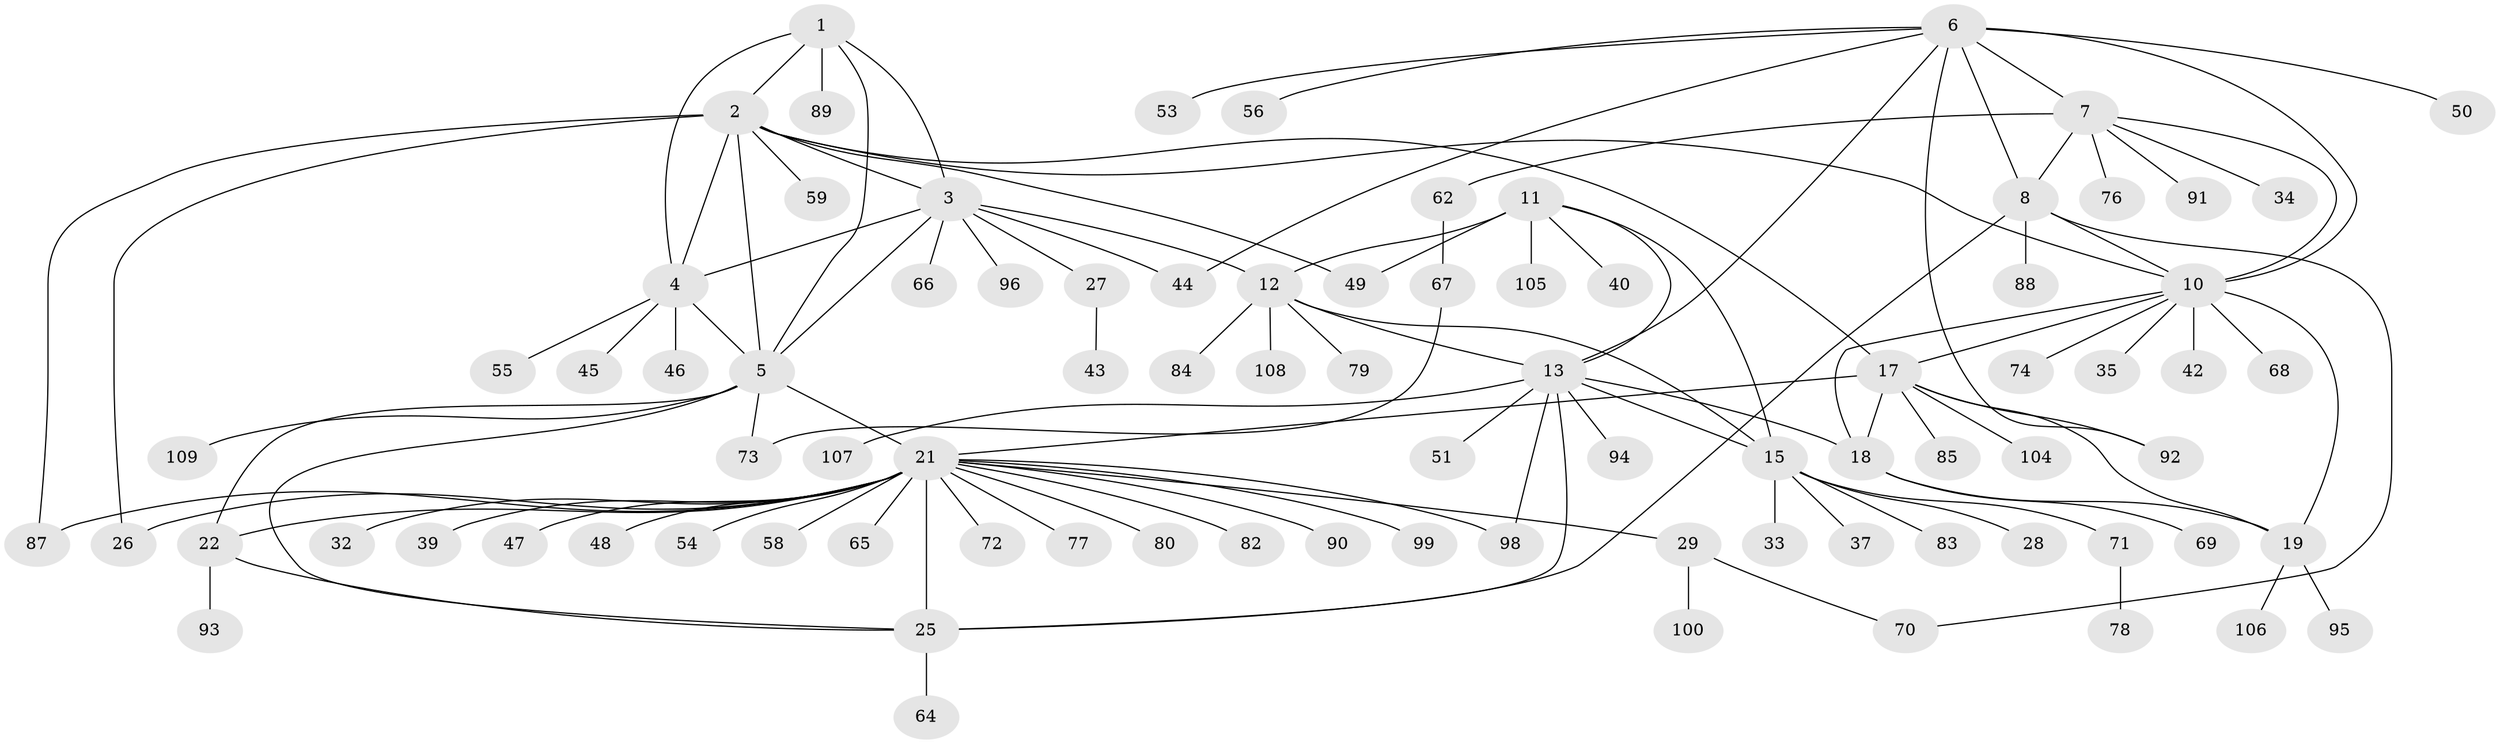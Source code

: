 // Generated by graph-tools (version 1.1) at 2025/52/02/27/25 19:52:21]
// undirected, 86 vertices, 117 edges
graph export_dot {
graph [start="1"]
  node [color=gray90,style=filled];
  1 [super="+36"];
  2 [super="+60"];
  3 [super="+102"];
  4 [super="+57"];
  5 [super="+24"];
  6 [super="+103"];
  7 [super="+9"];
  8 [super="+38"];
  10 [super="+16"];
  11 [super="+75"];
  12 [super="+14"];
  13 [super="+41"];
  15 [super="+31"];
  17;
  18 [super="+63"];
  19 [super="+20"];
  21 [super="+23"];
  22 [super="+97"];
  25;
  26;
  27 [super="+30"];
  28;
  29 [super="+81"];
  32;
  33;
  34 [super="+101"];
  35 [super="+52"];
  37;
  39;
  40;
  42;
  43;
  44;
  45 [super="+61"];
  46;
  47;
  48;
  49;
  50;
  51;
  53;
  54;
  55;
  56;
  58;
  59;
  62;
  64;
  65;
  66;
  67;
  68;
  69;
  70;
  71;
  72;
  73;
  74;
  76;
  77;
  78;
  79;
  80;
  82;
  83;
  84;
  85 [super="+86"];
  87;
  88;
  89;
  90;
  91;
  92;
  93;
  94;
  95;
  96;
  98;
  99;
  100;
  104;
  105;
  106;
  107;
  108;
  109;
  1 -- 2;
  1 -- 3;
  1 -- 4;
  1 -- 5;
  1 -- 89;
  2 -- 3;
  2 -- 4;
  2 -- 5;
  2 -- 10;
  2 -- 17 [weight=2];
  2 -- 26;
  2 -- 49;
  2 -- 59;
  2 -- 87;
  3 -- 4;
  3 -- 5;
  3 -- 12;
  3 -- 27;
  3 -- 44;
  3 -- 66;
  3 -- 96;
  4 -- 5;
  4 -- 45;
  4 -- 46;
  4 -- 55;
  5 -- 73;
  5 -- 21 [weight=2];
  5 -- 22;
  5 -- 25;
  5 -- 109;
  6 -- 7 [weight=2];
  6 -- 8;
  6 -- 10;
  6 -- 13;
  6 -- 50;
  6 -- 53;
  6 -- 56;
  6 -- 92;
  6 -- 44;
  7 -- 8 [weight=2];
  7 -- 10 [weight=2];
  7 -- 62;
  7 -- 34;
  7 -- 91;
  7 -- 76;
  8 -- 10;
  8 -- 25;
  8 -- 70;
  8 -- 88;
  10 -- 35;
  10 -- 42;
  10 -- 68;
  10 -- 74;
  10 -- 19 [weight=2];
  10 -- 17;
  10 -- 18;
  11 -- 12 [weight=2];
  11 -- 13;
  11 -- 15;
  11 -- 40;
  11 -- 49;
  11 -- 105;
  12 -- 13 [weight=2];
  12 -- 15 [weight=2];
  12 -- 79;
  12 -- 84;
  12 -- 108;
  13 -- 15;
  13 -- 18;
  13 -- 25;
  13 -- 98;
  13 -- 107;
  13 -- 51;
  13 -- 94;
  15 -- 28;
  15 -- 33;
  15 -- 37;
  15 -- 71;
  15 -- 83;
  17 -- 18;
  17 -- 19 [weight=2];
  17 -- 85;
  17 -- 92;
  17 -- 104;
  17 -- 21;
  18 -- 19 [weight=2];
  18 -- 69;
  19 -- 106;
  19 -- 95;
  21 -- 22 [weight=2];
  21 -- 25 [weight=2];
  21 -- 29;
  21 -- 32;
  21 -- 39;
  21 -- 47;
  21 -- 65;
  21 -- 77;
  21 -- 87;
  21 -- 99;
  21 -- 98;
  21 -- 26;
  21 -- 90;
  21 -- 72;
  21 -- 48;
  21 -- 80;
  21 -- 82;
  21 -- 54;
  21 -- 58;
  22 -- 25;
  22 -- 93;
  25 -- 64;
  27 -- 43;
  29 -- 70;
  29 -- 100;
  62 -- 67;
  67 -- 73;
  71 -- 78;
}

